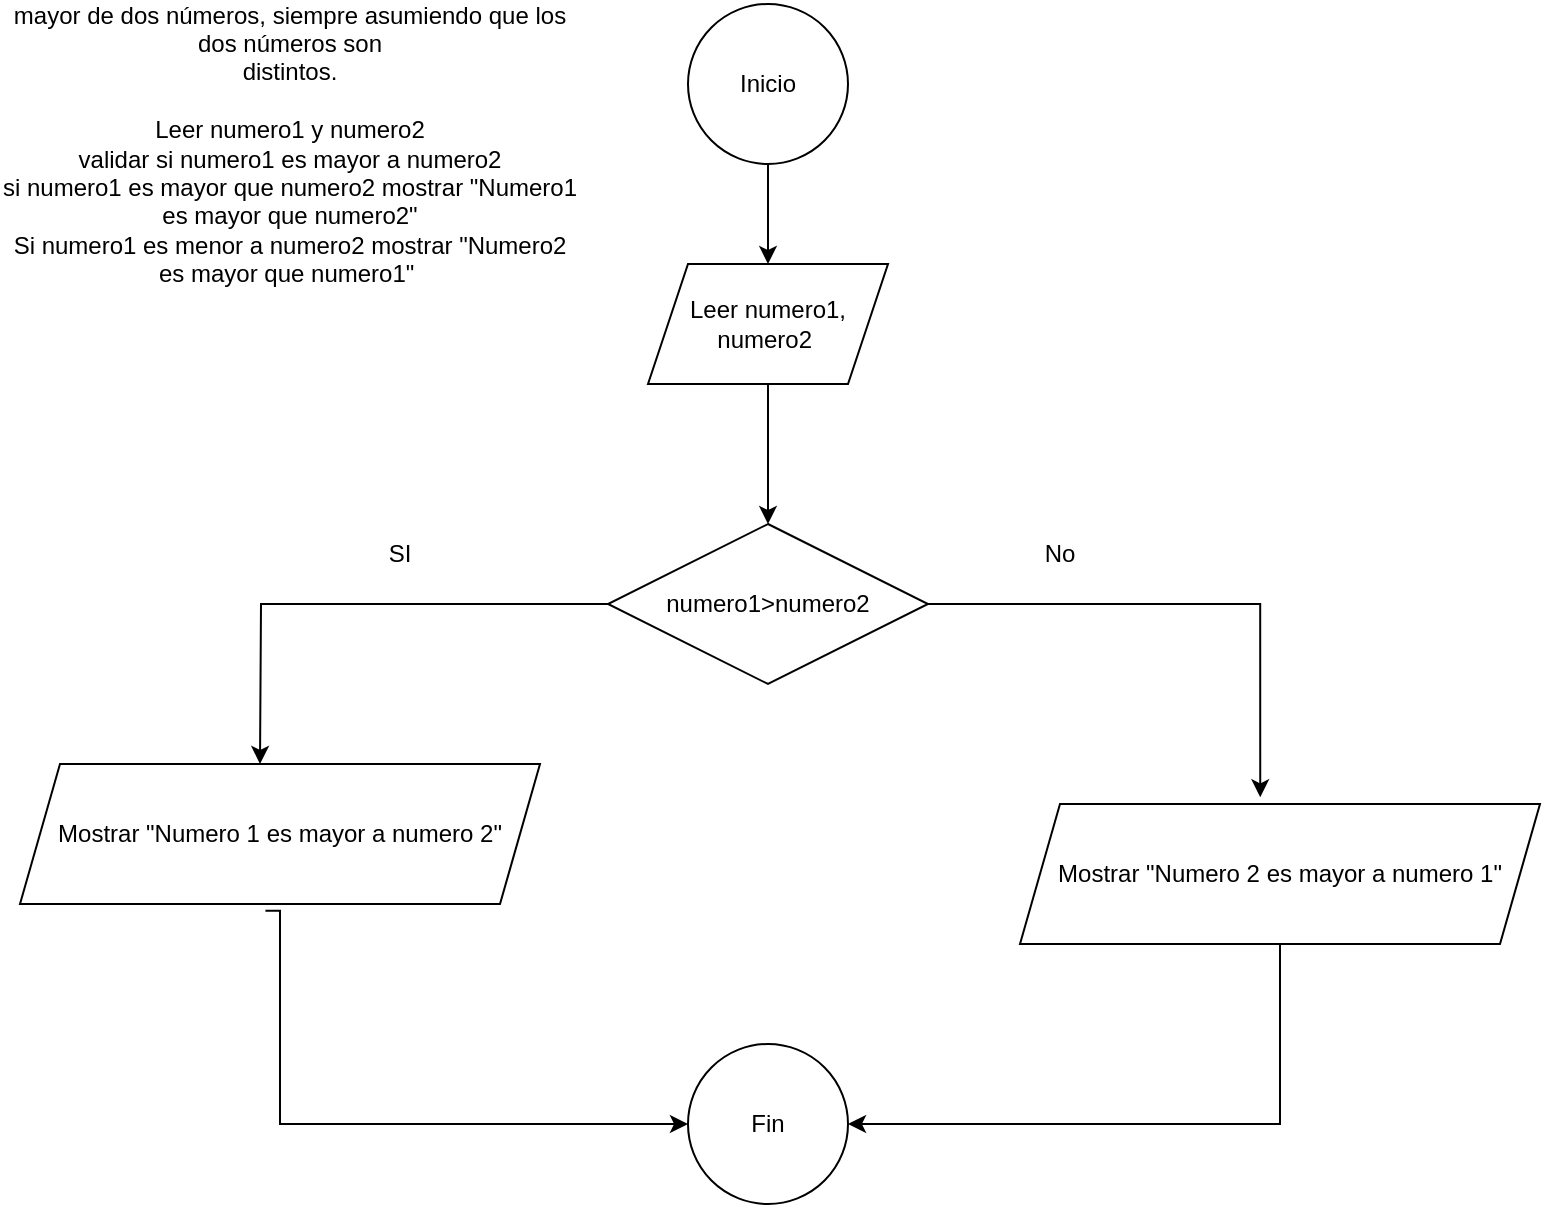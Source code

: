 <mxfile version="24.7.16">
  <diagram name="Page-1" id="FQzsUkJy4s2PngIqjm3l">
    <mxGraphModel dx="1293" dy="515" grid="1" gridSize="10" guides="1" tooltips="1" connect="1" arrows="1" fold="1" page="1" pageScale="1" pageWidth="827" pageHeight="1169" math="0" shadow="0">
      <root>
        <mxCell id="0" />
        <mxCell id="1" parent="0" />
        <mxCell id="IvZY7sJz0M0mKLt6pNuV-3" value="" style="edgeStyle=orthogonalEdgeStyle;rounded=0;orthogonalLoop=1;jettySize=auto;html=1;" parent="1" source="IvZY7sJz0M0mKLt6pNuV-1" target="IvZY7sJz0M0mKLt6pNuV-2" edge="1">
          <mxGeometry relative="1" as="geometry" />
        </mxCell>
        <mxCell id="IvZY7sJz0M0mKLt6pNuV-1" value="Inicio" style="ellipse;whiteSpace=wrap;html=1;aspect=fixed;" parent="1" vertex="1">
          <mxGeometry x="374" y="30" width="80" height="80" as="geometry" />
        </mxCell>
        <mxCell id="IvZY7sJz0M0mKLt6pNuV-8" value="" style="edgeStyle=orthogonalEdgeStyle;rounded=0;orthogonalLoop=1;jettySize=auto;html=1;" parent="1" source="IvZY7sJz0M0mKLt6pNuV-2" target="IvZY7sJz0M0mKLt6pNuV-7" edge="1">
          <mxGeometry relative="1" as="geometry" />
        </mxCell>
        <mxCell id="IvZY7sJz0M0mKLt6pNuV-2" value="Leer numero1, numero2&amp;nbsp;" style="shape=parallelogram;perimeter=parallelogramPerimeter;whiteSpace=wrap;html=1;fixedSize=1;" parent="1" vertex="1">
          <mxGeometry x="354" y="160" width="120" height="60" as="geometry" />
        </mxCell>
        <mxCell id="IvZY7sJz0M0mKLt6pNuV-4" value="mayor de dos números, siempre asumiendo que los dos números son&lt;br&gt;distintos.&lt;div&gt;&lt;br&gt;&lt;/div&gt;&lt;div&gt;Leer numero1 y numero2&lt;/div&gt;&lt;div&gt;validar si numero1 es mayor a numero2&lt;/div&gt;&lt;div&gt;si numero1 es mayor que numero2 mostrar &quot;Numero1 es mayor que numero2&quot;&lt;/div&gt;&lt;div&gt;Si numero1 es menor a numero2 mostrar &quot;Numero2 es mayor que numero1&quot;&amp;nbsp;&lt;/div&gt;" style="text;html=1;align=center;verticalAlign=middle;whiteSpace=wrap;rounded=0;" parent="1" vertex="1">
          <mxGeometry x="30" y="30" width="290" height="140" as="geometry" />
        </mxCell>
        <mxCell id="IvZY7sJz0M0mKLt6pNuV-11" value="" style="edgeStyle=orthogonalEdgeStyle;rounded=0;orthogonalLoop=1;jettySize=auto;html=1;entryX=0.462;entryY=-0.048;entryDx=0;entryDy=0;entryPerimeter=0;" parent="1" source="IvZY7sJz0M0mKLt6pNuV-7" target="XcdPE_NweGiIXxX9xlf_-1" edge="1">
          <mxGeometry relative="1" as="geometry">
            <mxPoint x="630" y="330" as="targetPoint" />
          </mxGeometry>
        </mxCell>
        <mxCell id="IvZY7sJz0M0mKLt6pNuV-15" value="" style="edgeStyle=orthogonalEdgeStyle;rounded=0;orthogonalLoop=1;jettySize=auto;html=1;" parent="1" source="IvZY7sJz0M0mKLt6pNuV-7" edge="1">
          <mxGeometry relative="1" as="geometry">
            <mxPoint x="160" y="410" as="targetPoint" />
          </mxGeometry>
        </mxCell>
        <mxCell id="IvZY7sJz0M0mKLt6pNuV-7" value="numero1&amp;gt;numero2" style="rhombus;whiteSpace=wrap;html=1;" parent="1" vertex="1">
          <mxGeometry x="334" y="290" width="160" height="80" as="geometry" />
        </mxCell>
        <mxCell id="IvZY7sJz0M0mKLt6pNuV-9" value="No" style="text;html=1;align=center;verticalAlign=middle;whiteSpace=wrap;rounded=0;" parent="1" vertex="1">
          <mxGeometry x="530" y="290" width="60" height="30" as="geometry" />
        </mxCell>
        <mxCell id="IvZY7sJz0M0mKLt6pNuV-13" value="SI" style="text;html=1;align=center;verticalAlign=middle;whiteSpace=wrap;rounded=0;" parent="1" vertex="1">
          <mxGeometry x="200" y="290" width="60" height="30" as="geometry" />
        </mxCell>
        <mxCell id="IvZY7sJz0M0mKLt6pNuV-16" value="Fin" style="ellipse;whiteSpace=wrap;html=1;" parent="1" vertex="1">
          <mxGeometry x="374" y="550" width="80" height="80" as="geometry" />
        </mxCell>
        <mxCell id="XcdPE_NweGiIXxX9xlf_-4" style="edgeStyle=orthogonalEdgeStyle;rounded=0;orthogonalLoop=1;jettySize=auto;html=1;entryX=1;entryY=0.5;entryDx=0;entryDy=0;exitX=0.5;exitY=1;exitDx=0;exitDy=0;" edge="1" parent="1" source="XcdPE_NweGiIXxX9xlf_-1" target="IvZY7sJz0M0mKLt6pNuV-16">
          <mxGeometry relative="1" as="geometry" />
        </mxCell>
        <mxCell id="XcdPE_NweGiIXxX9xlf_-1" value="Mostrar &quot;Numero 2 es mayor a numero 1&quot;" style="shape=parallelogram;perimeter=parallelogramPerimeter;whiteSpace=wrap;html=1;fixedSize=1;" vertex="1" parent="1">
          <mxGeometry x="540" y="430" width="260" height="70" as="geometry" />
        </mxCell>
        <mxCell id="XcdPE_NweGiIXxX9xlf_-3" style="edgeStyle=orthogonalEdgeStyle;rounded=0;orthogonalLoop=1;jettySize=auto;html=1;entryX=0;entryY=0.5;entryDx=0;entryDy=0;exitX=0.472;exitY=1.048;exitDx=0;exitDy=0;exitPerimeter=0;" edge="1" parent="1" source="XcdPE_NweGiIXxX9xlf_-2" target="IvZY7sJz0M0mKLt6pNuV-16">
          <mxGeometry relative="1" as="geometry">
            <Array as="points">
              <mxPoint x="170" y="483" />
              <mxPoint x="170" y="590" />
            </Array>
          </mxGeometry>
        </mxCell>
        <mxCell id="XcdPE_NweGiIXxX9xlf_-2" value="Mostrar &quot;Numero 1 es mayor a numero 2&quot;" style="shape=parallelogram;perimeter=parallelogramPerimeter;whiteSpace=wrap;html=1;fixedSize=1;" vertex="1" parent="1">
          <mxGeometry x="40" y="410" width="260" height="70" as="geometry" />
        </mxCell>
      </root>
    </mxGraphModel>
  </diagram>
</mxfile>
